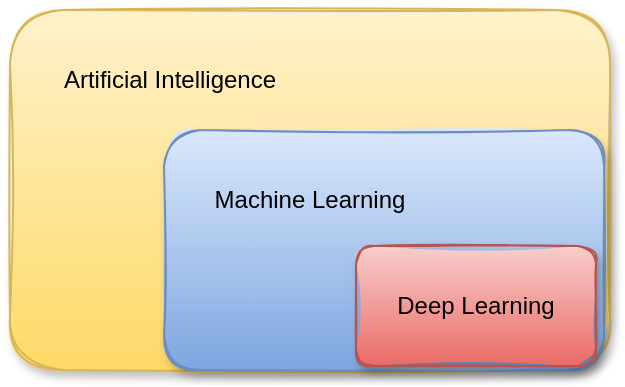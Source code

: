 <mxfile version="20.3.0" type="device"><diagram id="zGZRVVi3LpBcNRvW_aoG" name="Page-1"><mxGraphModel dx="716" dy="448" grid="0" gridSize="10" guides="1" tooltips="1" connect="1" arrows="1" fold="1" page="1" pageScale="1" pageWidth="850" pageHeight="1100" math="0" shadow="0"><root><mxCell id="0"/><mxCell id="1" parent="0"/><mxCell id="ZLXbMNHyRBHInwg9vTi2-6" value="" style="rounded=1;whiteSpace=wrap;html=1;fillColor=#fff2cc;strokeColor=#d6b656;shadow=1;sketch=1;glass=0;gradientColor=#ffd966;" parent="1" vertex="1"><mxGeometry x="130" y="70" width="300" height="180" as="geometry"/></mxCell><mxCell id="ZLXbMNHyRBHInwg9vTi2-1" value="" style="rounded=1;whiteSpace=wrap;html=1;fillColor=#dae8fc;strokeColor=#6c8ebf;shadow=1;sketch=1;gradientColor=#7ea6e0;" parent="1" vertex="1"><mxGeometry x="207" y="130" width="220" height="120" as="geometry"/></mxCell><mxCell id="ZLXbMNHyRBHInwg9vTi2-3" value="Deep Learning" style="rounded=1;whiteSpace=wrap;html=1;fillColor=#f8cecc;strokeColor=#b85450;shadow=1;sketch=1;gradientColor=#ea6b66;" parent="1" vertex="1"><mxGeometry x="303" y="188" width="120" height="60" as="geometry"/></mxCell><mxCell id="ZLXbMNHyRBHInwg9vTi2-4" value="Machine Learning" style="text;html=1;strokeColor=none;fillColor=none;align=center;verticalAlign=middle;whiteSpace=wrap;rounded=0;" parent="1" vertex="1"><mxGeometry x="230" y="150" width="100" height="30" as="geometry"/></mxCell><mxCell id="ZLXbMNHyRBHInwg9vTi2-7" value="Artificial Intelligence" style="text;html=1;strokeColor=none;fillColor=none;align=center;verticalAlign=middle;whiteSpace=wrap;rounded=0;" parent="1" vertex="1"><mxGeometry x="150" y="90" width="120" height="30" as="geometry"/></mxCell></root></mxGraphModel></diagram></mxfile>